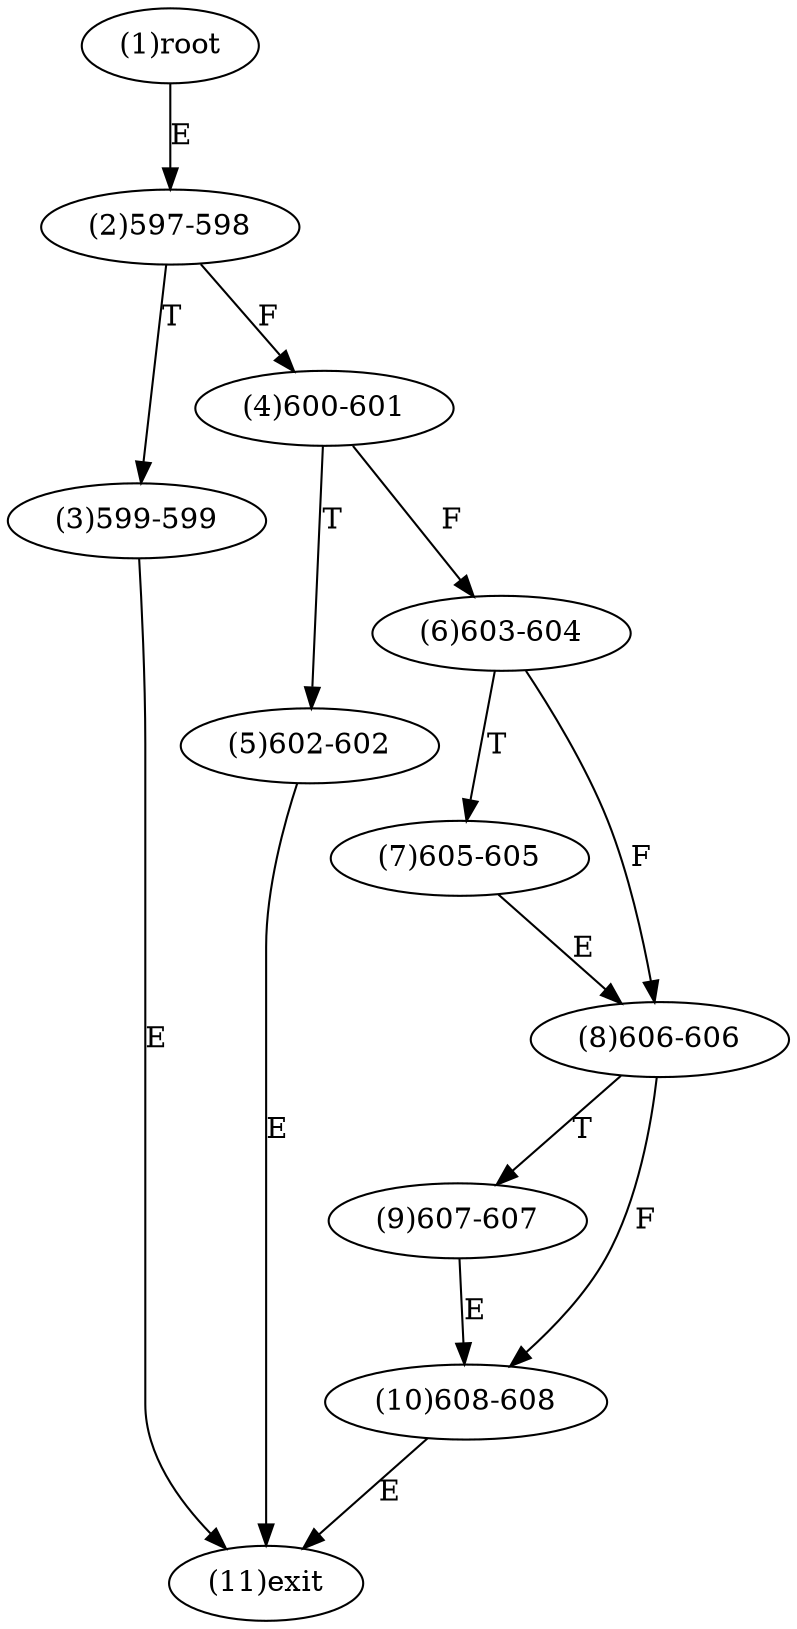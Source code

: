 digraph "" { 
1[ label="(1)root"];
2[ label="(2)597-598"];
3[ label="(3)599-599"];
4[ label="(4)600-601"];
5[ label="(5)602-602"];
6[ label="(6)603-604"];
7[ label="(7)605-605"];
8[ label="(8)606-606"];
9[ label="(9)607-607"];
10[ label="(10)608-608"];
11[ label="(11)exit"];
1->2[ label="E"];
2->4[ label="F"];
2->3[ label="T"];
3->11[ label="E"];
4->6[ label="F"];
4->5[ label="T"];
5->11[ label="E"];
6->8[ label="F"];
6->7[ label="T"];
7->8[ label="E"];
8->10[ label="F"];
8->9[ label="T"];
9->10[ label="E"];
10->11[ label="E"];
}